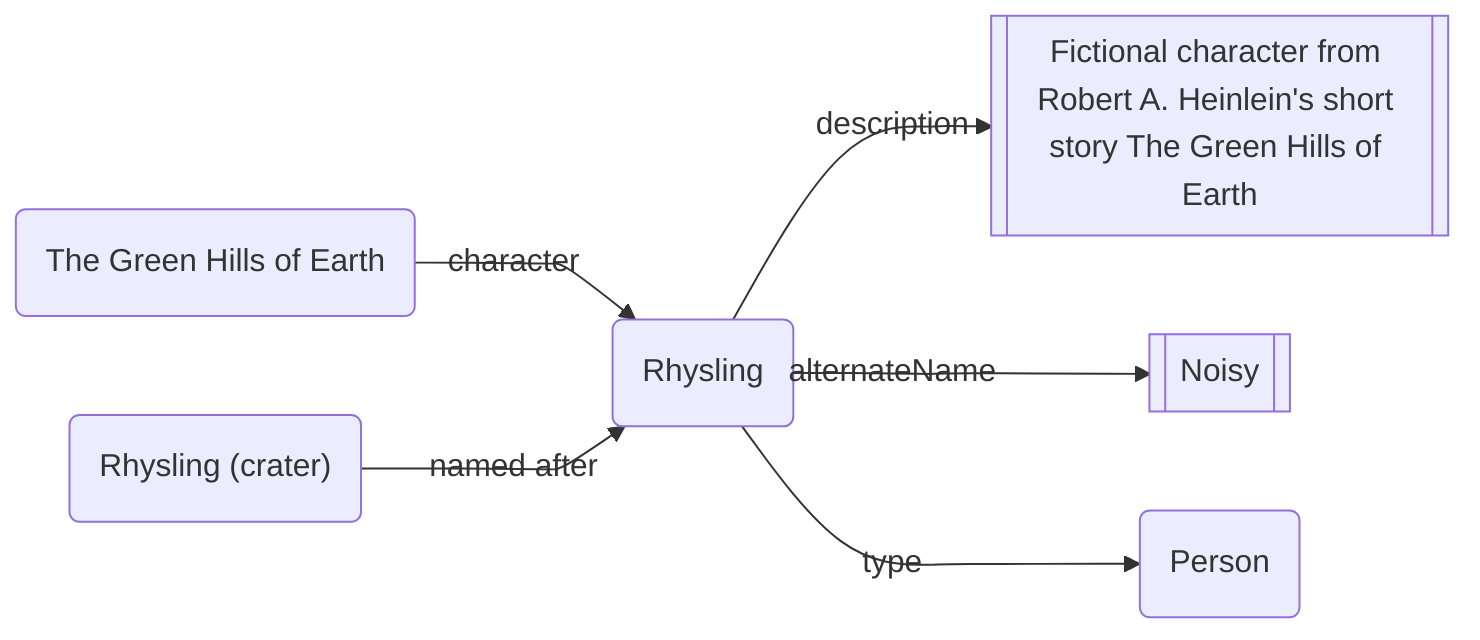 graph LR
  https___dbpedia_org_resource_The_Green_Hills_of_Earth("The Green Hills of Earth")
  click https___dbpedia_org_resource_The_Green_Hills_of_Earth "https://dbpedia.org/resource/The_Green_Hills_of_Earth"
  9f5705c79818c71d7a4c926db0de0109_b0(Rhysling)
  9f5705c79818c71d7a4c926db0de0109_b0(Rhysling)
  Literal-41ffd32a77c7e389468f1b2f2209cc6f[["Fictional character from Robert A. Heinlein's short story "The Green Hills of Earth""]]
  9f5705c79818c71d7a4c926db0de0109_b0(Rhysling)
  Literal-75043864482d691a40119f68b0d57c6c[["Noisy"]]
  9f5705c79818c71d7a4c926db0de0109_b0(Rhysling)
  https___schema_org_Person("Person")
  click https___schema_org_Person "https://schema.org/Person"
  https___dbpedia_org_resource_Rhysling__crater_("Rhysling (crater)")
  click https___dbpedia_org_resource_Rhysling__crater_ "https://dbpedia.org/resource/Rhysling_(crater)"
  9f5705c79818c71d7a4c926db0de0109_b0(Rhysling)
  https___dbpedia_org_resource_The_Green_Hills_of_Earth --- 7ba54249ecd1c556f0113e11b0aa50d3(["character"])--> 9f5705c79818c71d7a4c926db0de0109_b0
  click 7ba54249ecd1c556f0113e11b0aa50d3 "https://schema.org/character"
  class 7ba54249ecd1c556f0113e11b0aa50d3 predicate
  9f5705c79818c71d7a4c926db0de0109_b0 --- 8065a32da4898f3247b7534902da991b(["description"])--> Literal-41ffd32a77c7e389468f1b2f2209cc6f
  click 8065a32da4898f3247b7534902da991b "https://schema.org/description"
  class 8065a32da4898f3247b7534902da991b predicate
  9f5705c79818c71d7a4c926db0de0109_b0 --- f5d6d2b9835cf1809ce255d3a4e693d7(["alternateName"])--> Literal-75043864482d691a40119f68b0d57c6c
  click f5d6d2b9835cf1809ce255d3a4e693d7 "https://schema.org/alternateName"
  class f5d6d2b9835cf1809ce255d3a4e693d7 predicate
  9f5705c79818c71d7a4c926db0de0109_b0 --- 8d56254958cde14715ca3fa91ea7cc75(["type"])--> https___schema_org_Person
  click 8d56254958cde14715ca3fa91ea7cc75 "https://www.w3.org/1999/02/22-rdf-syntax-ns#type"
  class 8d56254958cde14715ca3fa91ea7cc75 predicate
  https___dbpedia_org_resource_Rhysling__crater_ --- 2b980786d4e8982d351bdc62c2ddc7b6(["named after"])--> 9f5705c79818c71d7a4c926db0de0109_b0
  click 2b980786d4e8982d351bdc62c2ddc7b6 "https://www.wikidata.org/entity/P138"
  class 2b980786d4e8982d351bdc62c2ddc7b6 predicate
  classDef predicate fill:none,stroke:none,stroke-width:0px;